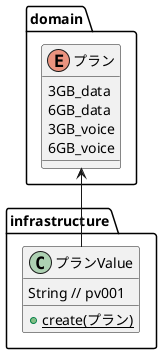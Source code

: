 @startuml

package domain {
  enum プラン {
    3GB_data
    6GB_data
    3GB_voice
    6GB_voice
  }
}

package infrastructure {
  class プランValue {
    String // pv001
    + {static} create(プラン)
  }
}

プランValue -u-> プラン

@enduml
